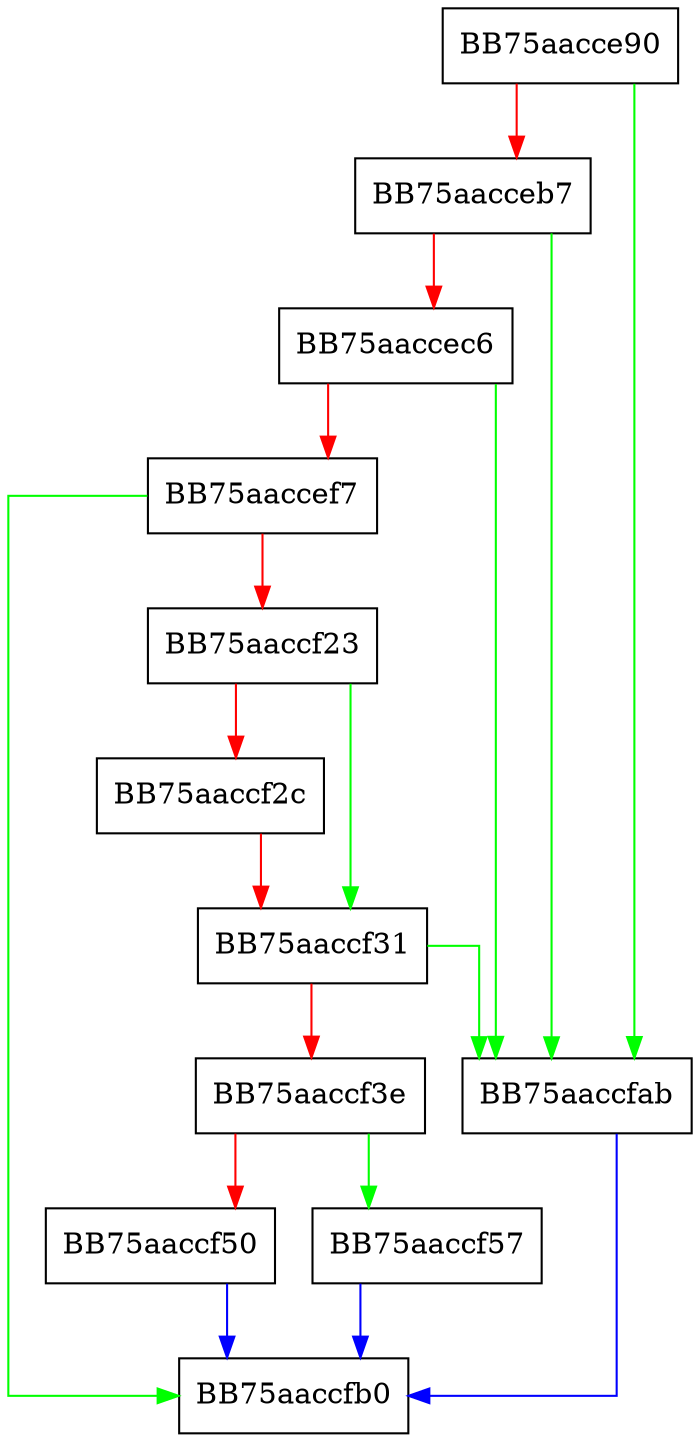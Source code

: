 digraph Init {
  node [shape="box"];
  graph [splines=ortho];
  BB75aacce90 -> BB75aaccfab [color="green"];
  BB75aacce90 -> BB75aacceb7 [color="red"];
  BB75aacceb7 -> BB75aaccfab [color="green"];
  BB75aacceb7 -> BB75aaccec6 [color="red"];
  BB75aaccec6 -> BB75aaccfab [color="green"];
  BB75aaccec6 -> BB75aaccef7 [color="red"];
  BB75aaccef7 -> BB75aaccfb0 [color="green"];
  BB75aaccef7 -> BB75aaccf23 [color="red"];
  BB75aaccf23 -> BB75aaccf31 [color="green"];
  BB75aaccf23 -> BB75aaccf2c [color="red"];
  BB75aaccf2c -> BB75aaccf31 [color="red"];
  BB75aaccf31 -> BB75aaccfab [color="green"];
  BB75aaccf31 -> BB75aaccf3e [color="red"];
  BB75aaccf3e -> BB75aaccf57 [color="green"];
  BB75aaccf3e -> BB75aaccf50 [color="red"];
  BB75aaccf50 -> BB75aaccfb0 [color="blue"];
  BB75aaccf57 -> BB75aaccfb0 [color="blue"];
  BB75aaccfab -> BB75aaccfb0 [color="blue"];
}